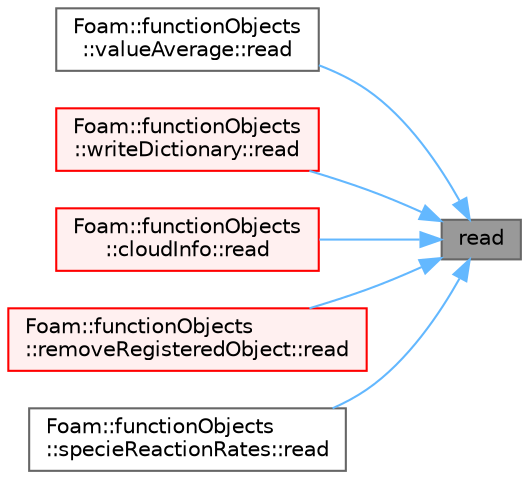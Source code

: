digraph "read"
{
 // LATEX_PDF_SIZE
  bgcolor="transparent";
  edge [fontname=Helvetica,fontsize=10,labelfontname=Helvetica,labelfontsize=10];
  node [fontname=Helvetica,fontsize=10,shape=box,height=0.2,width=0.4];
  rankdir="RL";
  Node1 [id="Node000001",label="read",height=0.2,width=0.4,color="gray40", fillcolor="grey60", style="filled", fontcolor="black",tooltip=" "];
  Node1 -> Node2 [id="edge1_Node000001_Node000002",dir="back",color="steelblue1",style="solid",tooltip=" "];
  Node2 [id="Node000002",label="Foam::functionObjects\l::valueAverage::read",height=0.2,width=0.4,color="grey40", fillcolor="white", style="filled",URL="$classFoam_1_1functionObjects_1_1valueAverage.html#afac0600fef97b05534a595ce00b272ed",tooltip=" "];
  Node1 -> Node3 [id="edge2_Node000001_Node000003",dir="back",color="steelblue1",style="solid",tooltip=" "];
  Node3 [id="Node000003",label="Foam::functionObjects\l::writeDictionary::read",height=0.2,width=0.4,color="red", fillcolor="#FFF0F0", style="filled",URL="$classFoam_1_1functionObjects_1_1writeDictionary.html#afac0600fef97b05534a595ce00b272ed",tooltip=" "];
  Node1 -> Node5 [id="edge3_Node000001_Node000005",dir="back",color="steelblue1",style="solid",tooltip=" "];
  Node5 [id="Node000005",label="Foam::functionObjects\l::cloudInfo::read",height=0.2,width=0.4,color="red", fillcolor="#FFF0F0", style="filled",URL="$classFoam_1_1functionObjects_1_1cloudInfo.html#a6ce0c64db98eb6144d363dbfc86104eb",tooltip=" "];
  Node1 -> Node7 [id="edge4_Node000001_Node000007",dir="back",color="steelblue1",style="solid",tooltip=" "];
  Node7 [id="Node000007",label="Foam::functionObjects\l::removeRegisteredObject::read",height=0.2,width=0.4,color="red", fillcolor="#FFF0F0", style="filled",URL="$classFoam_1_1functionObjects_1_1removeRegisteredObject.html#a6ce0c64db98eb6144d363dbfc86104eb",tooltip=" "];
  Node1 -> Node9 [id="edge5_Node000001_Node000009",dir="back",color="steelblue1",style="solid",tooltip=" "];
  Node9 [id="Node000009",label="Foam::functionObjects\l::specieReactionRates::read",height=0.2,width=0.4,color="grey40", fillcolor="white", style="filled",URL="$classFoam_1_1functionObjects_1_1specieReactionRates.html#a6ce0c64db98eb6144d363dbfc86104eb",tooltip=" "];
}
